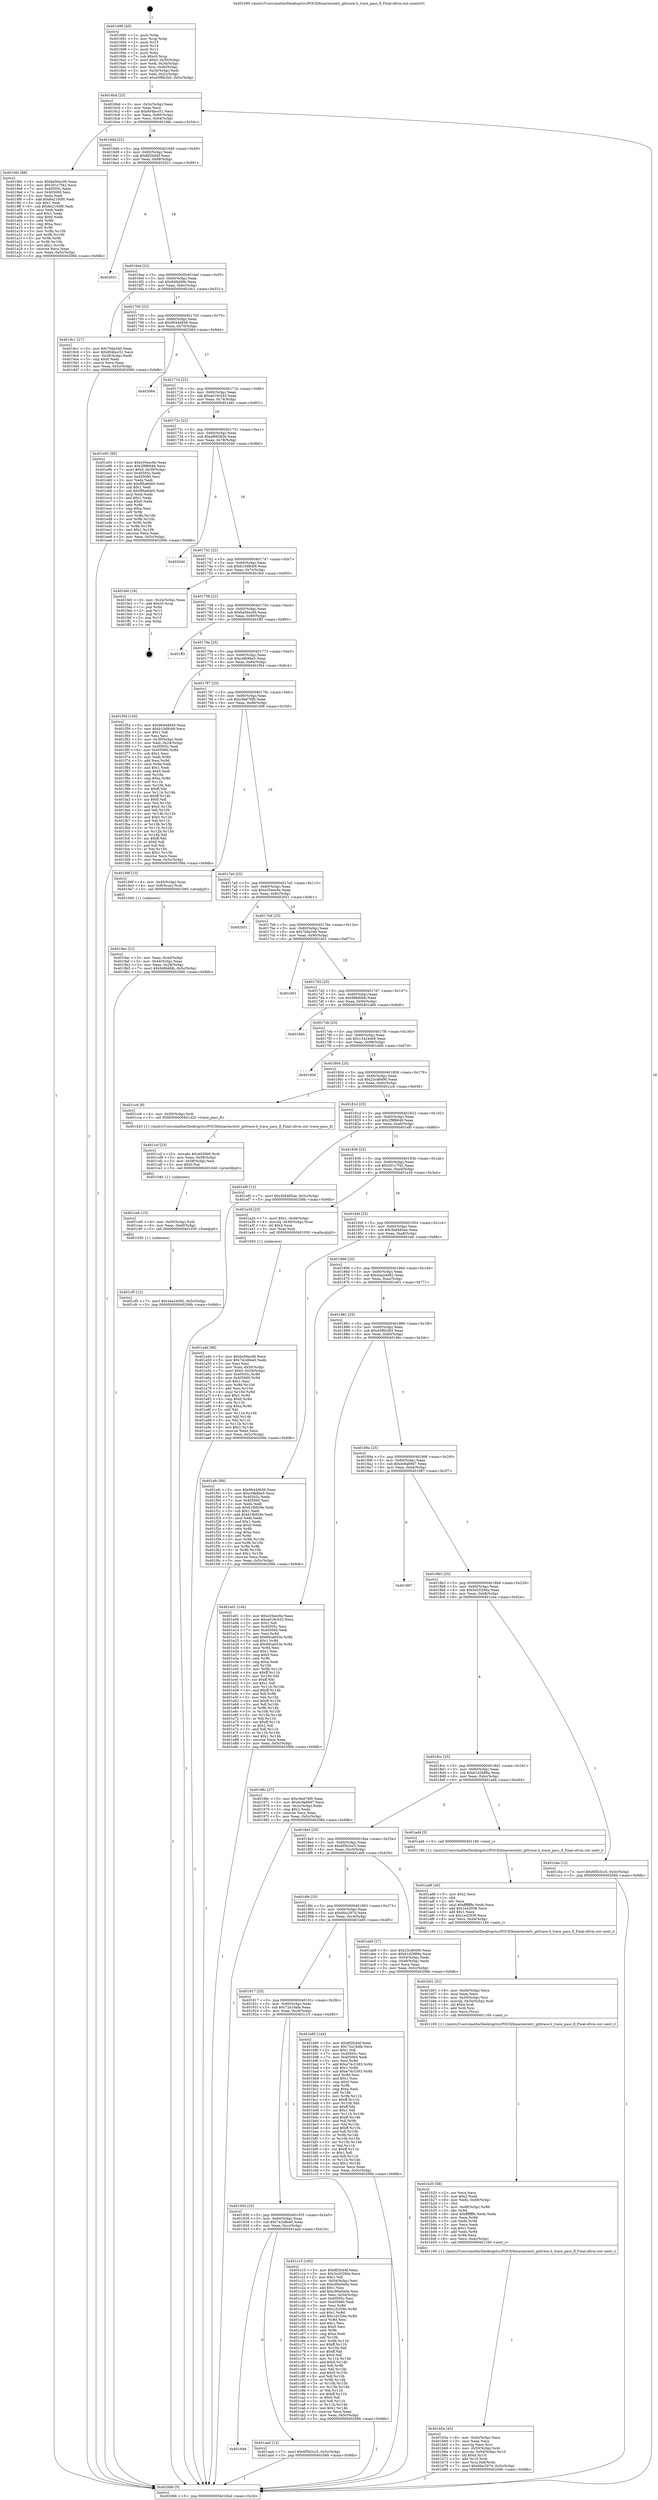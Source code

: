 digraph "0x401690" {
  label = "0x401690 (/mnt/c/Users/mathe/Desktop/tcc/POCII/binaries/extr_gittrace.h_trace_pass_fl_Final-ollvm.out::main(0))"
  labelloc = "t"
  node[shape=record]

  Entry [label="",width=0.3,height=0.3,shape=circle,fillcolor=black,style=filled]
  "0x4016bd" [label="{
     0x4016bd [23]\l
     | [instrs]\l
     &nbsp;&nbsp;0x4016bd \<+3\>: mov -0x5c(%rbp),%eax\l
     &nbsp;&nbsp;0x4016c0 \<+2\>: mov %eax,%ecx\l
     &nbsp;&nbsp;0x4016c2 \<+6\>: sub $0x804bcc51,%ecx\l
     &nbsp;&nbsp;0x4016c8 \<+3\>: mov %eax,-0x60(%rbp)\l
     &nbsp;&nbsp;0x4016cb \<+3\>: mov %ecx,-0x64(%rbp)\l
     &nbsp;&nbsp;0x4016ce \<+6\>: je 00000000004019dc \<main+0x34c\>\l
  }"]
  "0x4019dc" [label="{
     0x4019dc [88]\l
     | [instrs]\l
     &nbsp;&nbsp;0x4019dc \<+5\>: mov $0xba56ac06,%eax\l
     &nbsp;&nbsp;0x4019e1 \<+5\>: mov $0x301c7f42,%ecx\l
     &nbsp;&nbsp;0x4019e6 \<+7\>: mov 0x40505c,%edx\l
     &nbsp;&nbsp;0x4019ed \<+7\>: mov 0x405060,%esi\l
     &nbsp;&nbsp;0x4019f4 \<+2\>: mov %edx,%edi\l
     &nbsp;&nbsp;0x4019f6 \<+6\>: add $0x6e2160f0,%edi\l
     &nbsp;&nbsp;0x4019fc \<+3\>: sub $0x1,%edi\l
     &nbsp;&nbsp;0x4019ff \<+6\>: sub $0x6e2160f0,%edi\l
     &nbsp;&nbsp;0x401a05 \<+3\>: imul %edi,%edx\l
     &nbsp;&nbsp;0x401a08 \<+3\>: and $0x1,%edx\l
     &nbsp;&nbsp;0x401a0b \<+3\>: cmp $0x0,%edx\l
     &nbsp;&nbsp;0x401a0e \<+4\>: sete %r8b\l
     &nbsp;&nbsp;0x401a12 \<+3\>: cmp $0xa,%esi\l
     &nbsp;&nbsp;0x401a15 \<+4\>: setl %r9b\l
     &nbsp;&nbsp;0x401a19 \<+3\>: mov %r8b,%r10b\l
     &nbsp;&nbsp;0x401a1c \<+3\>: and %r9b,%r10b\l
     &nbsp;&nbsp;0x401a1f \<+3\>: xor %r9b,%r8b\l
     &nbsp;&nbsp;0x401a22 \<+3\>: or %r8b,%r10b\l
     &nbsp;&nbsp;0x401a25 \<+4\>: test $0x1,%r10b\l
     &nbsp;&nbsp;0x401a29 \<+3\>: cmovne %ecx,%eax\l
     &nbsp;&nbsp;0x401a2c \<+3\>: mov %eax,-0x5c(%rbp)\l
     &nbsp;&nbsp;0x401a2f \<+5\>: jmp 000000000040206b \<main+0x9db\>\l
  }"]
  "0x4016d4" [label="{
     0x4016d4 [22]\l
     | [instrs]\l
     &nbsp;&nbsp;0x4016d4 \<+5\>: jmp 00000000004016d9 \<main+0x49\>\l
     &nbsp;&nbsp;0x4016d9 \<+3\>: mov -0x60(%rbp),%eax\l
     &nbsp;&nbsp;0x4016dc \<+5\>: sub $0x8f2fcb4f,%eax\l
     &nbsp;&nbsp;0x4016e1 \<+3\>: mov %eax,-0x68(%rbp)\l
     &nbsp;&nbsp;0x4016e4 \<+6\>: je 0000000000402021 \<main+0x991\>\l
  }"]
  Exit [label="",width=0.3,height=0.3,shape=circle,fillcolor=black,style=filled,peripheries=2]
  "0x402021" [label="{
     0x402021\l
  }", style=dashed]
  "0x4016ea" [label="{
     0x4016ea [22]\l
     | [instrs]\l
     &nbsp;&nbsp;0x4016ea \<+5\>: jmp 00000000004016ef \<main+0x5f\>\l
     &nbsp;&nbsp;0x4016ef \<+3\>: mov -0x60(%rbp),%eax\l
     &nbsp;&nbsp;0x4016f2 \<+5\>: sub $0x94fd4fdb,%eax\l
     &nbsp;&nbsp;0x4016f7 \<+3\>: mov %eax,-0x6c(%rbp)\l
     &nbsp;&nbsp;0x4016fa \<+6\>: je 00000000004019c1 \<main+0x331\>\l
  }"]
  "0x401cf5" [label="{
     0x401cf5 [12]\l
     | [instrs]\l
     &nbsp;&nbsp;0x401cf5 \<+7\>: movl $0x44a24082,-0x5c(%rbp)\l
     &nbsp;&nbsp;0x401cfc \<+5\>: jmp 000000000040206b \<main+0x9db\>\l
  }"]
  "0x4019c1" [label="{
     0x4019c1 [27]\l
     | [instrs]\l
     &nbsp;&nbsp;0x4019c1 \<+5\>: mov $0x70da340,%eax\l
     &nbsp;&nbsp;0x4019c6 \<+5\>: mov $0x804bcc51,%ecx\l
     &nbsp;&nbsp;0x4019cb \<+3\>: mov -0x28(%rbp),%edx\l
     &nbsp;&nbsp;0x4019ce \<+3\>: cmp $0x0,%edx\l
     &nbsp;&nbsp;0x4019d1 \<+3\>: cmove %ecx,%eax\l
     &nbsp;&nbsp;0x4019d4 \<+3\>: mov %eax,-0x5c(%rbp)\l
     &nbsp;&nbsp;0x4019d7 \<+5\>: jmp 000000000040206b \<main+0x9db\>\l
  }"]
  "0x401700" [label="{
     0x401700 [22]\l
     | [instrs]\l
     &nbsp;&nbsp;0x401700 \<+5\>: jmp 0000000000401705 \<main+0x75\>\l
     &nbsp;&nbsp;0x401705 \<+3\>: mov -0x60(%rbp),%eax\l
     &nbsp;&nbsp;0x401708 \<+5\>: sub $0x9644d649,%eax\l
     &nbsp;&nbsp;0x40170d \<+3\>: mov %eax,-0x70(%rbp)\l
     &nbsp;&nbsp;0x401710 \<+6\>: je 0000000000402064 \<main+0x9d4\>\l
  }"]
  "0x401ce6" [label="{
     0x401ce6 [15]\l
     | [instrs]\l
     &nbsp;&nbsp;0x401ce6 \<+4\>: mov -0x50(%rbp),%rdi\l
     &nbsp;&nbsp;0x401cea \<+6\>: mov %eax,-0xe0(%rbp)\l
     &nbsp;&nbsp;0x401cf0 \<+5\>: call 0000000000401030 \<free@plt\>\l
     | [calls]\l
     &nbsp;&nbsp;0x401030 \{1\} (unknown)\l
  }"]
  "0x402064" [label="{
     0x402064\l
  }", style=dashed]
  "0x401716" [label="{
     0x401716 [22]\l
     | [instrs]\l
     &nbsp;&nbsp;0x401716 \<+5\>: jmp 000000000040171b \<main+0x8b\>\l
     &nbsp;&nbsp;0x40171b \<+3\>: mov -0x60(%rbp),%eax\l
     &nbsp;&nbsp;0x40171e \<+5\>: sub $0xa019c5d3,%eax\l
     &nbsp;&nbsp;0x401723 \<+3\>: mov %eax,-0x74(%rbp)\l
     &nbsp;&nbsp;0x401726 \<+6\>: je 0000000000401e91 \<main+0x801\>\l
  }"]
  "0x401ccf" [label="{
     0x401ccf [23]\l
     | [instrs]\l
     &nbsp;&nbsp;0x401ccf \<+10\>: movabs $0x4030b6,%rdi\l
     &nbsp;&nbsp;0x401cd9 \<+3\>: mov %eax,-0x58(%rbp)\l
     &nbsp;&nbsp;0x401cdc \<+3\>: mov -0x58(%rbp),%esi\l
     &nbsp;&nbsp;0x401cdf \<+2\>: mov $0x0,%al\l
     &nbsp;&nbsp;0x401ce1 \<+5\>: call 0000000000401040 \<printf@plt\>\l
     | [calls]\l
     &nbsp;&nbsp;0x401040 \{1\} (unknown)\l
  }"]
  "0x401e91" [label="{
     0x401e91 [95]\l
     | [instrs]\l
     &nbsp;&nbsp;0x401e91 \<+5\>: mov $0xe35eec6e,%eax\l
     &nbsp;&nbsp;0x401e96 \<+5\>: mov $0x2f9f6649,%ecx\l
     &nbsp;&nbsp;0x401e9b \<+7\>: movl $0x0,-0x30(%rbp)\l
     &nbsp;&nbsp;0x401ea2 \<+7\>: mov 0x40505c,%edx\l
     &nbsp;&nbsp;0x401ea9 \<+7\>: mov 0x405060,%esi\l
     &nbsp;&nbsp;0x401eb0 \<+2\>: mov %edx,%edi\l
     &nbsp;&nbsp;0x401eb2 \<+6\>: add $0xf9ba6de5,%edi\l
     &nbsp;&nbsp;0x401eb8 \<+3\>: sub $0x1,%edi\l
     &nbsp;&nbsp;0x401ebb \<+6\>: sub $0xf9ba6de5,%edi\l
     &nbsp;&nbsp;0x401ec1 \<+3\>: imul %edi,%edx\l
     &nbsp;&nbsp;0x401ec4 \<+3\>: and $0x1,%edx\l
     &nbsp;&nbsp;0x401ec7 \<+3\>: cmp $0x0,%edx\l
     &nbsp;&nbsp;0x401eca \<+4\>: sete %r8b\l
     &nbsp;&nbsp;0x401ece \<+3\>: cmp $0xa,%esi\l
     &nbsp;&nbsp;0x401ed1 \<+4\>: setl %r9b\l
     &nbsp;&nbsp;0x401ed5 \<+3\>: mov %r8b,%r10b\l
     &nbsp;&nbsp;0x401ed8 \<+3\>: and %r9b,%r10b\l
     &nbsp;&nbsp;0x401edb \<+3\>: xor %r9b,%r8b\l
     &nbsp;&nbsp;0x401ede \<+3\>: or %r8b,%r10b\l
     &nbsp;&nbsp;0x401ee1 \<+4\>: test $0x1,%r10b\l
     &nbsp;&nbsp;0x401ee5 \<+3\>: cmovne %ecx,%eax\l
     &nbsp;&nbsp;0x401ee8 \<+3\>: mov %eax,-0x5c(%rbp)\l
     &nbsp;&nbsp;0x401eeb \<+5\>: jmp 000000000040206b \<main+0x9db\>\l
  }"]
  "0x40172c" [label="{
     0x40172c [22]\l
     | [instrs]\l
     &nbsp;&nbsp;0x40172c \<+5\>: jmp 0000000000401731 \<main+0xa1\>\l
     &nbsp;&nbsp;0x401731 \<+3\>: mov -0x60(%rbp),%eax\l
     &nbsp;&nbsp;0x401734 \<+5\>: sub $0xaf66582b,%eax\l
     &nbsp;&nbsp;0x401739 \<+3\>: mov %eax,-0x78(%rbp)\l
     &nbsp;&nbsp;0x40173c \<+6\>: je 0000000000402040 \<main+0x9b0\>\l
  }"]
  "0x401b5a" [label="{
     0x401b5a [43]\l
     | [instrs]\l
     &nbsp;&nbsp;0x401b5a \<+6\>: mov -0xdc(%rbp),%ecx\l
     &nbsp;&nbsp;0x401b60 \<+3\>: imul %eax,%ecx\l
     &nbsp;&nbsp;0x401b63 \<+3\>: movslq %ecx,%rsi\l
     &nbsp;&nbsp;0x401b66 \<+4\>: mov -0x50(%rbp),%rdi\l
     &nbsp;&nbsp;0x401b6a \<+4\>: movslq -0x54(%rbp),%r10\l
     &nbsp;&nbsp;0x401b6e \<+4\>: shl $0x4,%r10\l
     &nbsp;&nbsp;0x401b72 \<+3\>: add %r10,%rdi\l
     &nbsp;&nbsp;0x401b75 \<+4\>: mov %rsi,0x8(%rdi)\l
     &nbsp;&nbsp;0x401b79 \<+7\>: movl $0x6fac297d,-0x5c(%rbp)\l
     &nbsp;&nbsp;0x401b80 \<+5\>: jmp 000000000040206b \<main+0x9db\>\l
  }"]
  "0x402040" [label="{
     0x402040\l
  }", style=dashed]
  "0x401742" [label="{
     0x401742 [22]\l
     | [instrs]\l
     &nbsp;&nbsp;0x401742 \<+5\>: jmp 0000000000401747 \<main+0xb7\>\l
     &nbsp;&nbsp;0x401747 \<+3\>: mov -0x60(%rbp),%eax\l
     &nbsp;&nbsp;0x40174a \<+5\>: sub $0xb10d8cb9,%eax\l
     &nbsp;&nbsp;0x40174f \<+3\>: mov %eax,-0x7c(%rbp)\l
     &nbsp;&nbsp;0x401752 \<+6\>: je 0000000000401fe0 \<main+0x950\>\l
  }"]
  "0x401b20" [label="{
     0x401b20 [58]\l
     | [instrs]\l
     &nbsp;&nbsp;0x401b20 \<+2\>: xor %ecx,%ecx\l
     &nbsp;&nbsp;0x401b22 \<+5\>: mov $0x2,%edx\l
     &nbsp;&nbsp;0x401b27 \<+6\>: mov %edx,-0xd8(%rbp)\l
     &nbsp;&nbsp;0x401b2d \<+1\>: cltd\l
     &nbsp;&nbsp;0x401b2e \<+7\>: mov -0xd8(%rbp),%r8d\l
     &nbsp;&nbsp;0x401b35 \<+3\>: idiv %r8d\l
     &nbsp;&nbsp;0x401b38 \<+6\>: imul $0xfffffffe,%edx,%edx\l
     &nbsp;&nbsp;0x401b3e \<+3\>: mov %ecx,%r9d\l
     &nbsp;&nbsp;0x401b41 \<+3\>: sub %edx,%r9d\l
     &nbsp;&nbsp;0x401b44 \<+2\>: mov %ecx,%edx\l
     &nbsp;&nbsp;0x401b46 \<+3\>: sub $0x1,%edx\l
     &nbsp;&nbsp;0x401b49 \<+3\>: add %edx,%r9d\l
     &nbsp;&nbsp;0x401b4c \<+3\>: sub %r9d,%ecx\l
     &nbsp;&nbsp;0x401b4f \<+6\>: mov %ecx,-0xdc(%rbp)\l
     &nbsp;&nbsp;0x401b55 \<+5\>: call 0000000000401160 \<next_i\>\l
     | [calls]\l
     &nbsp;&nbsp;0x401160 \{1\} (/mnt/c/Users/mathe/Desktop/tcc/POCII/binaries/extr_gittrace.h_trace_pass_fl_Final-ollvm.out::next_i)\l
  }"]
  "0x401fe0" [label="{
     0x401fe0 [19]\l
     | [instrs]\l
     &nbsp;&nbsp;0x401fe0 \<+3\>: mov -0x24(%rbp),%eax\l
     &nbsp;&nbsp;0x401fe3 \<+7\>: add $0xc0,%rsp\l
     &nbsp;&nbsp;0x401fea \<+1\>: pop %rbx\l
     &nbsp;&nbsp;0x401feb \<+2\>: pop %r12\l
     &nbsp;&nbsp;0x401fed \<+2\>: pop %r14\l
     &nbsp;&nbsp;0x401fef \<+2\>: pop %r15\l
     &nbsp;&nbsp;0x401ff1 \<+1\>: pop %rbp\l
     &nbsp;&nbsp;0x401ff2 \<+1\>: ret\l
  }"]
  "0x401758" [label="{
     0x401758 [22]\l
     | [instrs]\l
     &nbsp;&nbsp;0x401758 \<+5\>: jmp 000000000040175d \<main+0xcd\>\l
     &nbsp;&nbsp;0x40175d \<+3\>: mov -0x60(%rbp),%eax\l
     &nbsp;&nbsp;0x401760 \<+5\>: sub $0xba56ac06,%eax\l
     &nbsp;&nbsp;0x401765 \<+3\>: mov %eax,-0x80(%rbp)\l
     &nbsp;&nbsp;0x401768 \<+6\>: je 0000000000401ff3 \<main+0x963\>\l
  }"]
  "0x401b01" [label="{
     0x401b01 [31]\l
     | [instrs]\l
     &nbsp;&nbsp;0x401b01 \<+6\>: mov -0xd4(%rbp),%ecx\l
     &nbsp;&nbsp;0x401b07 \<+3\>: imul %eax,%ecx\l
     &nbsp;&nbsp;0x401b0a \<+4\>: mov -0x50(%rbp),%rsi\l
     &nbsp;&nbsp;0x401b0e \<+4\>: movslq -0x54(%rbp),%rdi\l
     &nbsp;&nbsp;0x401b12 \<+4\>: shl $0x4,%rdi\l
     &nbsp;&nbsp;0x401b16 \<+3\>: add %rdi,%rsi\l
     &nbsp;&nbsp;0x401b19 \<+2\>: mov %ecx,(%rsi)\l
     &nbsp;&nbsp;0x401b1b \<+5\>: call 0000000000401160 \<next_i\>\l
     | [calls]\l
     &nbsp;&nbsp;0x401160 \{1\} (/mnt/c/Users/mathe/Desktop/tcc/POCII/binaries/extr_gittrace.h_trace_pass_fl_Final-ollvm.out::next_i)\l
  }"]
  "0x401ff3" [label="{
     0x401ff3\l
  }", style=dashed]
  "0x40176e" [label="{
     0x40176e [25]\l
     | [instrs]\l
     &nbsp;&nbsp;0x40176e \<+5\>: jmp 0000000000401773 \<main+0xe3\>\l
     &nbsp;&nbsp;0x401773 \<+3\>: mov -0x60(%rbp),%eax\l
     &nbsp;&nbsp;0x401776 \<+5\>: sub $0xc0fe9be5,%eax\l
     &nbsp;&nbsp;0x40177b \<+6\>: mov %eax,-0x84(%rbp)\l
     &nbsp;&nbsp;0x401781 \<+6\>: je 0000000000401f54 \<main+0x8c4\>\l
  }"]
  "0x401ad9" [label="{
     0x401ad9 [40]\l
     | [instrs]\l
     &nbsp;&nbsp;0x401ad9 \<+5\>: mov $0x2,%ecx\l
     &nbsp;&nbsp;0x401ade \<+1\>: cltd\l
     &nbsp;&nbsp;0x401adf \<+2\>: idiv %ecx\l
     &nbsp;&nbsp;0x401ae1 \<+6\>: imul $0xfffffffe,%edx,%ecx\l
     &nbsp;&nbsp;0x401ae7 \<+6\>: add $0x1e42936,%ecx\l
     &nbsp;&nbsp;0x401aed \<+3\>: add $0x1,%ecx\l
     &nbsp;&nbsp;0x401af0 \<+6\>: sub $0x1e42936,%ecx\l
     &nbsp;&nbsp;0x401af6 \<+6\>: mov %ecx,-0xd4(%rbp)\l
     &nbsp;&nbsp;0x401afc \<+5\>: call 0000000000401160 \<next_i\>\l
     | [calls]\l
     &nbsp;&nbsp;0x401160 \{1\} (/mnt/c/Users/mathe/Desktop/tcc/POCII/binaries/extr_gittrace.h_trace_pass_fl_Final-ollvm.out::next_i)\l
  }"]
  "0x401f54" [label="{
     0x401f54 [140]\l
     | [instrs]\l
     &nbsp;&nbsp;0x401f54 \<+5\>: mov $0x9644d649,%eax\l
     &nbsp;&nbsp;0x401f59 \<+5\>: mov $0xb10d8cb9,%ecx\l
     &nbsp;&nbsp;0x401f5e \<+2\>: mov $0x1,%dl\l
     &nbsp;&nbsp;0x401f60 \<+2\>: xor %esi,%esi\l
     &nbsp;&nbsp;0x401f62 \<+3\>: mov -0x30(%rbp),%edi\l
     &nbsp;&nbsp;0x401f65 \<+3\>: mov %edi,-0x24(%rbp)\l
     &nbsp;&nbsp;0x401f68 \<+7\>: mov 0x40505c,%edi\l
     &nbsp;&nbsp;0x401f6f \<+8\>: mov 0x405060,%r8d\l
     &nbsp;&nbsp;0x401f77 \<+3\>: sub $0x1,%esi\l
     &nbsp;&nbsp;0x401f7a \<+3\>: mov %edi,%r9d\l
     &nbsp;&nbsp;0x401f7d \<+3\>: add %esi,%r9d\l
     &nbsp;&nbsp;0x401f80 \<+4\>: imul %r9d,%edi\l
     &nbsp;&nbsp;0x401f84 \<+3\>: and $0x1,%edi\l
     &nbsp;&nbsp;0x401f87 \<+3\>: cmp $0x0,%edi\l
     &nbsp;&nbsp;0x401f8a \<+4\>: sete %r10b\l
     &nbsp;&nbsp;0x401f8e \<+4\>: cmp $0xa,%r8d\l
     &nbsp;&nbsp;0x401f92 \<+4\>: setl %r11b\l
     &nbsp;&nbsp;0x401f96 \<+3\>: mov %r10b,%bl\l
     &nbsp;&nbsp;0x401f99 \<+3\>: xor $0xff,%bl\l
     &nbsp;&nbsp;0x401f9c \<+3\>: mov %r11b,%r14b\l
     &nbsp;&nbsp;0x401f9f \<+4\>: xor $0xff,%r14b\l
     &nbsp;&nbsp;0x401fa3 \<+3\>: xor $0x0,%dl\l
     &nbsp;&nbsp;0x401fa6 \<+3\>: mov %bl,%r15b\l
     &nbsp;&nbsp;0x401fa9 \<+4\>: and $0x0,%r15b\l
     &nbsp;&nbsp;0x401fad \<+3\>: and %dl,%r10b\l
     &nbsp;&nbsp;0x401fb0 \<+3\>: mov %r14b,%r12b\l
     &nbsp;&nbsp;0x401fb3 \<+4\>: and $0x0,%r12b\l
     &nbsp;&nbsp;0x401fb7 \<+3\>: and %dl,%r11b\l
     &nbsp;&nbsp;0x401fba \<+3\>: or %r10b,%r15b\l
     &nbsp;&nbsp;0x401fbd \<+3\>: or %r11b,%r12b\l
     &nbsp;&nbsp;0x401fc0 \<+3\>: xor %r12b,%r15b\l
     &nbsp;&nbsp;0x401fc3 \<+3\>: or %r14b,%bl\l
     &nbsp;&nbsp;0x401fc6 \<+3\>: xor $0xff,%bl\l
     &nbsp;&nbsp;0x401fc9 \<+3\>: or $0x0,%dl\l
     &nbsp;&nbsp;0x401fcc \<+2\>: and %dl,%bl\l
     &nbsp;&nbsp;0x401fce \<+3\>: or %bl,%r15b\l
     &nbsp;&nbsp;0x401fd1 \<+4\>: test $0x1,%r15b\l
     &nbsp;&nbsp;0x401fd5 \<+3\>: cmovne %ecx,%eax\l
     &nbsp;&nbsp;0x401fd8 \<+3\>: mov %eax,-0x5c(%rbp)\l
     &nbsp;&nbsp;0x401fdb \<+5\>: jmp 000000000040206b \<main+0x9db\>\l
  }"]
  "0x401787" [label="{
     0x401787 [25]\l
     | [instrs]\l
     &nbsp;&nbsp;0x401787 \<+5\>: jmp 000000000040178c \<main+0xfc\>\l
     &nbsp;&nbsp;0x40178c \<+3\>: mov -0x60(%rbp),%eax\l
     &nbsp;&nbsp;0x40178f \<+5\>: sub $0xc9a676f0,%eax\l
     &nbsp;&nbsp;0x401794 \<+6\>: mov %eax,-0x88(%rbp)\l
     &nbsp;&nbsp;0x40179a \<+6\>: je 000000000040199f \<main+0x30f\>\l
  }"]
  "0x401949" [label="{
     0x401949\l
  }", style=dashed]
  "0x40199f" [label="{
     0x40199f [13]\l
     | [instrs]\l
     &nbsp;&nbsp;0x40199f \<+4\>: mov -0x40(%rbp),%rax\l
     &nbsp;&nbsp;0x4019a3 \<+4\>: mov 0x8(%rax),%rdi\l
     &nbsp;&nbsp;0x4019a7 \<+5\>: call 0000000000401060 \<atoi@plt\>\l
     | [calls]\l
     &nbsp;&nbsp;0x401060 \{1\} (unknown)\l
  }"]
  "0x4017a0" [label="{
     0x4017a0 [25]\l
     | [instrs]\l
     &nbsp;&nbsp;0x4017a0 \<+5\>: jmp 00000000004017a5 \<main+0x115\>\l
     &nbsp;&nbsp;0x4017a5 \<+3\>: mov -0x60(%rbp),%eax\l
     &nbsp;&nbsp;0x4017a8 \<+5\>: sub $0xe35eec6e,%eax\l
     &nbsp;&nbsp;0x4017ad \<+6\>: mov %eax,-0x8c(%rbp)\l
     &nbsp;&nbsp;0x4017b3 \<+6\>: je 0000000000402051 \<main+0x9c1\>\l
  }"]
  "0x401aad" [label="{
     0x401aad [12]\l
     | [instrs]\l
     &nbsp;&nbsp;0x401aad \<+7\>: movl $0x6f5b3cc5,-0x5c(%rbp)\l
     &nbsp;&nbsp;0x401ab4 \<+5\>: jmp 000000000040206b \<main+0x9db\>\l
  }"]
  "0x402051" [label="{
     0x402051\l
  }", style=dashed]
  "0x4017b9" [label="{
     0x4017b9 [25]\l
     | [instrs]\l
     &nbsp;&nbsp;0x4017b9 \<+5\>: jmp 00000000004017be \<main+0x12e\>\l
     &nbsp;&nbsp;0x4017be \<+3\>: mov -0x60(%rbp),%eax\l
     &nbsp;&nbsp;0x4017c1 \<+5\>: sub $0x70da340,%eax\l
     &nbsp;&nbsp;0x4017c6 \<+6\>: mov %eax,-0x90(%rbp)\l
     &nbsp;&nbsp;0x4017cc \<+6\>: je 0000000000401d01 \<main+0x671\>\l
  }"]
  "0x401930" [label="{
     0x401930 [25]\l
     | [instrs]\l
     &nbsp;&nbsp;0x401930 \<+5\>: jmp 0000000000401935 \<main+0x2a5\>\l
     &nbsp;&nbsp;0x401935 \<+3\>: mov -0x60(%rbp),%eax\l
     &nbsp;&nbsp;0x401938 \<+5\>: sub $0x742d8ee0,%eax\l
     &nbsp;&nbsp;0x40193d \<+6\>: mov %eax,-0xcc(%rbp)\l
     &nbsp;&nbsp;0x401943 \<+6\>: je 0000000000401aad \<main+0x41d\>\l
  }"]
  "0x401d01" [label="{
     0x401d01\l
  }", style=dashed]
  "0x4017d2" [label="{
     0x4017d2 [25]\l
     | [instrs]\l
     &nbsp;&nbsp;0x4017d2 \<+5\>: jmp 00000000004017d7 \<main+0x147\>\l
     &nbsp;&nbsp;0x4017d7 \<+3\>: mov -0x60(%rbp),%eax\l
     &nbsp;&nbsp;0x4017da \<+5\>: sub $0x888d0bb,%eax\l
     &nbsp;&nbsp;0x4017df \<+6\>: mov %eax,-0x94(%rbp)\l
     &nbsp;&nbsp;0x4017e5 \<+6\>: je 0000000000401d60 \<main+0x6d0\>\l
  }"]
  "0x401c15" [label="{
     0x401c15 [165]\l
     | [instrs]\l
     &nbsp;&nbsp;0x401c15 \<+5\>: mov $0x8f2fcb4f,%eax\l
     &nbsp;&nbsp;0x401c1a \<+5\>: mov $0x5e2029da,%ecx\l
     &nbsp;&nbsp;0x401c1f \<+2\>: mov $0x1,%dl\l
     &nbsp;&nbsp;0x401c21 \<+3\>: mov -0x54(%rbp),%esi\l
     &nbsp;&nbsp;0x401c24 \<+6\>: sub $0xc90a0a0a,%esi\l
     &nbsp;&nbsp;0x401c2a \<+3\>: add $0x1,%esi\l
     &nbsp;&nbsp;0x401c2d \<+6\>: add $0xc90a0a0a,%esi\l
     &nbsp;&nbsp;0x401c33 \<+3\>: mov %esi,-0x54(%rbp)\l
     &nbsp;&nbsp;0x401c36 \<+7\>: mov 0x40505c,%esi\l
     &nbsp;&nbsp;0x401c3d \<+7\>: mov 0x405060,%edi\l
     &nbsp;&nbsp;0x401c44 \<+3\>: mov %esi,%r8d\l
     &nbsp;&nbsp;0x401c47 \<+7\>: sub $0x1d1f26e,%r8d\l
     &nbsp;&nbsp;0x401c4e \<+4\>: sub $0x1,%r8d\l
     &nbsp;&nbsp;0x401c52 \<+7\>: add $0x1d1f26e,%r8d\l
     &nbsp;&nbsp;0x401c59 \<+4\>: imul %r8d,%esi\l
     &nbsp;&nbsp;0x401c5d \<+3\>: and $0x1,%esi\l
     &nbsp;&nbsp;0x401c60 \<+3\>: cmp $0x0,%esi\l
     &nbsp;&nbsp;0x401c63 \<+4\>: sete %r9b\l
     &nbsp;&nbsp;0x401c67 \<+3\>: cmp $0xa,%edi\l
     &nbsp;&nbsp;0x401c6a \<+4\>: setl %r10b\l
     &nbsp;&nbsp;0x401c6e \<+3\>: mov %r9b,%r11b\l
     &nbsp;&nbsp;0x401c71 \<+4\>: xor $0xff,%r11b\l
     &nbsp;&nbsp;0x401c75 \<+3\>: mov %r10b,%bl\l
     &nbsp;&nbsp;0x401c78 \<+3\>: xor $0xff,%bl\l
     &nbsp;&nbsp;0x401c7b \<+3\>: xor $0x0,%dl\l
     &nbsp;&nbsp;0x401c7e \<+3\>: mov %r11b,%r14b\l
     &nbsp;&nbsp;0x401c81 \<+4\>: and $0x0,%r14b\l
     &nbsp;&nbsp;0x401c85 \<+3\>: and %dl,%r9b\l
     &nbsp;&nbsp;0x401c88 \<+3\>: mov %bl,%r15b\l
     &nbsp;&nbsp;0x401c8b \<+4\>: and $0x0,%r15b\l
     &nbsp;&nbsp;0x401c8f \<+3\>: and %dl,%r10b\l
     &nbsp;&nbsp;0x401c92 \<+3\>: or %r9b,%r14b\l
     &nbsp;&nbsp;0x401c95 \<+3\>: or %r10b,%r15b\l
     &nbsp;&nbsp;0x401c98 \<+3\>: xor %r15b,%r14b\l
     &nbsp;&nbsp;0x401c9b \<+3\>: or %bl,%r11b\l
     &nbsp;&nbsp;0x401c9e \<+4\>: xor $0xff,%r11b\l
     &nbsp;&nbsp;0x401ca2 \<+3\>: or $0x0,%dl\l
     &nbsp;&nbsp;0x401ca5 \<+3\>: and %dl,%r11b\l
     &nbsp;&nbsp;0x401ca8 \<+3\>: or %r11b,%r14b\l
     &nbsp;&nbsp;0x401cab \<+4\>: test $0x1,%r14b\l
     &nbsp;&nbsp;0x401caf \<+3\>: cmovne %ecx,%eax\l
     &nbsp;&nbsp;0x401cb2 \<+3\>: mov %eax,-0x5c(%rbp)\l
     &nbsp;&nbsp;0x401cb5 \<+5\>: jmp 000000000040206b \<main+0x9db\>\l
  }"]
  "0x401d60" [label="{
     0x401d60\l
  }", style=dashed]
  "0x4017eb" [label="{
     0x4017eb [25]\l
     | [instrs]\l
     &nbsp;&nbsp;0x4017eb \<+5\>: jmp 00000000004017f0 \<main+0x160\>\l
     &nbsp;&nbsp;0x4017f0 \<+3\>: mov -0x60(%rbp),%eax\l
     &nbsp;&nbsp;0x4017f3 \<+5\>: sub $0x13424e69,%eax\l
     &nbsp;&nbsp;0x4017f8 \<+6\>: mov %eax,-0x98(%rbp)\l
     &nbsp;&nbsp;0x4017fe \<+6\>: je 0000000000401d0d \<main+0x67d\>\l
  }"]
  "0x401917" [label="{
     0x401917 [25]\l
     | [instrs]\l
     &nbsp;&nbsp;0x401917 \<+5\>: jmp 000000000040191c \<main+0x28c\>\l
     &nbsp;&nbsp;0x40191c \<+3\>: mov -0x60(%rbp),%eax\l
     &nbsp;&nbsp;0x40191f \<+5\>: sub $0x72a18afa,%eax\l
     &nbsp;&nbsp;0x401924 \<+6\>: mov %eax,-0xc8(%rbp)\l
     &nbsp;&nbsp;0x40192a \<+6\>: je 0000000000401c15 \<main+0x585\>\l
  }"]
  "0x401d0d" [label="{
     0x401d0d\l
  }", style=dashed]
  "0x401804" [label="{
     0x401804 [25]\l
     | [instrs]\l
     &nbsp;&nbsp;0x401804 \<+5\>: jmp 0000000000401809 \<main+0x179\>\l
     &nbsp;&nbsp;0x401809 \<+3\>: mov -0x60(%rbp),%eax\l
     &nbsp;&nbsp;0x40180c \<+5\>: sub $0x23cd6490,%eax\l
     &nbsp;&nbsp;0x401811 \<+6\>: mov %eax,-0x9c(%rbp)\l
     &nbsp;&nbsp;0x401817 \<+6\>: je 0000000000401cc6 \<main+0x636\>\l
  }"]
  "0x401b85" [label="{
     0x401b85 [144]\l
     | [instrs]\l
     &nbsp;&nbsp;0x401b85 \<+5\>: mov $0x8f2fcb4f,%eax\l
     &nbsp;&nbsp;0x401b8a \<+5\>: mov $0x72a18afa,%ecx\l
     &nbsp;&nbsp;0x401b8f \<+2\>: mov $0x1,%dl\l
     &nbsp;&nbsp;0x401b91 \<+7\>: mov 0x40505c,%esi\l
     &nbsp;&nbsp;0x401b98 \<+7\>: mov 0x405060,%edi\l
     &nbsp;&nbsp;0x401b9f \<+3\>: mov %esi,%r8d\l
     &nbsp;&nbsp;0x401ba2 \<+7\>: add $0xe74c5383,%r8d\l
     &nbsp;&nbsp;0x401ba9 \<+4\>: sub $0x1,%r8d\l
     &nbsp;&nbsp;0x401bad \<+7\>: sub $0xe74c5383,%r8d\l
     &nbsp;&nbsp;0x401bb4 \<+4\>: imul %r8d,%esi\l
     &nbsp;&nbsp;0x401bb8 \<+3\>: and $0x1,%esi\l
     &nbsp;&nbsp;0x401bbb \<+3\>: cmp $0x0,%esi\l
     &nbsp;&nbsp;0x401bbe \<+4\>: sete %r9b\l
     &nbsp;&nbsp;0x401bc2 \<+3\>: cmp $0xa,%edi\l
     &nbsp;&nbsp;0x401bc5 \<+4\>: setl %r10b\l
     &nbsp;&nbsp;0x401bc9 \<+3\>: mov %r9b,%r11b\l
     &nbsp;&nbsp;0x401bcc \<+4\>: xor $0xff,%r11b\l
     &nbsp;&nbsp;0x401bd0 \<+3\>: mov %r10b,%bl\l
     &nbsp;&nbsp;0x401bd3 \<+3\>: xor $0xff,%bl\l
     &nbsp;&nbsp;0x401bd6 \<+3\>: xor $0x1,%dl\l
     &nbsp;&nbsp;0x401bd9 \<+3\>: mov %r11b,%r14b\l
     &nbsp;&nbsp;0x401bdc \<+4\>: and $0xff,%r14b\l
     &nbsp;&nbsp;0x401be0 \<+3\>: and %dl,%r9b\l
     &nbsp;&nbsp;0x401be3 \<+3\>: mov %bl,%r15b\l
     &nbsp;&nbsp;0x401be6 \<+4\>: and $0xff,%r15b\l
     &nbsp;&nbsp;0x401bea \<+3\>: and %dl,%r10b\l
     &nbsp;&nbsp;0x401bed \<+3\>: or %r9b,%r14b\l
     &nbsp;&nbsp;0x401bf0 \<+3\>: or %r10b,%r15b\l
     &nbsp;&nbsp;0x401bf3 \<+3\>: xor %r15b,%r14b\l
     &nbsp;&nbsp;0x401bf6 \<+3\>: or %bl,%r11b\l
     &nbsp;&nbsp;0x401bf9 \<+4\>: xor $0xff,%r11b\l
     &nbsp;&nbsp;0x401bfd \<+3\>: or $0x1,%dl\l
     &nbsp;&nbsp;0x401c00 \<+3\>: and %dl,%r11b\l
     &nbsp;&nbsp;0x401c03 \<+3\>: or %r11b,%r14b\l
     &nbsp;&nbsp;0x401c06 \<+4\>: test $0x1,%r14b\l
     &nbsp;&nbsp;0x401c0a \<+3\>: cmovne %ecx,%eax\l
     &nbsp;&nbsp;0x401c0d \<+3\>: mov %eax,-0x5c(%rbp)\l
     &nbsp;&nbsp;0x401c10 \<+5\>: jmp 000000000040206b \<main+0x9db\>\l
  }"]
  "0x401cc6" [label="{
     0x401cc6 [9]\l
     | [instrs]\l
     &nbsp;&nbsp;0x401cc6 \<+4\>: mov -0x50(%rbp),%rdi\l
     &nbsp;&nbsp;0x401cca \<+5\>: call 0000000000401420 \<trace_pass_fl\>\l
     | [calls]\l
     &nbsp;&nbsp;0x401420 \{1\} (/mnt/c/Users/mathe/Desktop/tcc/POCII/binaries/extr_gittrace.h_trace_pass_fl_Final-ollvm.out::trace_pass_fl)\l
  }"]
  "0x40181d" [label="{
     0x40181d [25]\l
     | [instrs]\l
     &nbsp;&nbsp;0x40181d \<+5\>: jmp 0000000000401822 \<main+0x192\>\l
     &nbsp;&nbsp;0x401822 \<+3\>: mov -0x60(%rbp),%eax\l
     &nbsp;&nbsp;0x401825 \<+5\>: sub $0x2f9f6649,%eax\l
     &nbsp;&nbsp;0x40182a \<+6\>: mov %eax,-0xa0(%rbp)\l
     &nbsp;&nbsp;0x401830 \<+6\>: je 0000000000401ef0 \<main+0x860\>\l
  }"]
  "0x4018fe" [label="{
     0x4018fe [25]\l
     | [instrs]\l
     &nbsp;&nbsp;0x4018fe \<+5\>: jmp 0000000000401903 \<main+0x273\>\l
     &nbsp;&nbsp;0x401903 \<+3\>: mov -0x60(%rbp),%eax\l
     &nbsp;&nbsp;0x401906 \<+5\>: sub $0x6fac297d,%eax\l
     &nbsp;&nbsp;0x40190b \<+6\>: mov %eax,-0xc4(%rbp)\l
     &nbsp;&nbsp;0x401911 \<+6\>: je 0000000000401b85 \<main+0x4f5\>\l
  }"]
  "0x401ef0" [label="{
     0x401ef0 [12]\l
     | [instrs]\l
     &nbsp;&nbsp;0x401ef0 \<+7\>: movl $0x3b8485ae,-0x5c(%rbp)\l
     &nbsp;&nbsp;0x401ef7 \<+5\>: jmp 000000000040206b \<main+0x9db\>\l
  }"]
  "0x401836" [label="{
     0x401836 [25]\l
     | [instrs]\l
     &nbsp;&nbsp;0x401836 \<+5\>: jmp 000000000040183b \<main+0x1ab\>\l
     &nbsp;&nbsp;0x40183b \<+3\>: mov -0x60(%rbp),%eax\l
     &nbsp;&nbsp;0x40183e \<+5\>: sub $0x301c7f42,%eax\l
     &nbsp;&nbsp;0x401843 \<+6\>: mov %eax,-0xa4(%rbp)\l
     &nbsp;&nbsp;0x401849 \<+6\>: je 0000000000401a34 \<main+0x3a4\>\l
  }"]
  "0x401ab9" [label="{
     0x401ab9 [27]\l
     | [instrs]\l
     &nbsp;&nbsp;0x401ab9 \<+5\>: mov $0x23cd6490,%eax\l
     &nbsp;&nbsp;0x401abe \<+5\>: mov $0x61d2689a,%ecx\l
     &nbsp;&nbsp;0x401ac3 \<+3\>: mov -0x54(%rbp),%edx\l
     &nbsp;&nbsp;0x401ac6 \<+3\>: cmp -0x48(%rbp),%edx\l
     &nbsp;&nbsp;0x401ac9 \<+3\>: cmovl %ecx,%eax\l
     &nbsp;&nbsp;0x401acc \<+3\>: mov %eax,-0x5c(%rbp)\l
     &nbsp;&nbsp;0x401acf \<+5\>: jmp 000000000040206b \<main+0x9db\>\l
  }"]
  "0x401a34" [label="{
     0x401a34 [23]\l
     | [instrs]\l
     &nbsp;&nbsp;0x401a34 \<+7\>: movl $0x1,-0x48(%rbp)\l
     &nbsp;&nbsp;0x401a3b \<+4\>: movslq -0x48(%rbp),%rax\l
     &nbsp;&nbsp;0x401a3f \<+4\>: shl $0x4,%rax\l
     &nbsp;&nbsp;0x401a43 \<+3\>: mov %rax,%rdi\l
     &nbsp;&nbsp;0x401a46 \<+5\>: call 0000000000401050 \<malloc@plt\>\l
     | [calls]\l
     &nbsp;&nbsp;0x401050 \{1\} (unknown)\l
  }"]
  "0x40184f" [label="{
     0x40184f [25]\l
     | [instrs]\l
     &nbsp;&nbsp;0x40184f \<+5\>: jmp 0000000000401854 \<main+0x1c4\>\l
     &nbsp;&nbsp;0x401854 \<+3\>: mov -0x60(%rbp),%eax\l
     &nbsp;&nbsp;0x401857 \<+5\>: sub $0x3b8485ae,%eax\l
     &nbsp;&nbsp;0x40185c \<+6\>: mov %eax,-0xa8(%rbp)\l
     &nbsp;&nbsp;0x401862 \<+6\>: je 0000000000401efc \<main+0x86c\>\l
  }"]
  "0x4018e5" [label="{
     0x4018e5 [25]\l
     | [instrs]\l
     &nbsp;&nbsp;0x4018e5 \<+5\>: jmp 00000000004018ea \<main+0x25a\>\l
     &nbsp;&nbsp;0x4018ea \<+3\>: mov -0x60(%rbp),%eax\l
     &nbsp;&nbsp;0x4018ed \<+5\>: sub $0x6f5b3cc5,%eax\l
     &nbsp;&nbsp;0x4018f2 \<+6\>: mov %eax,-0xc0(%rbp)\l
     &nbsp;&nbsp;0x4018f8 \<+6\>: je 0000000000401ab9 \<main+0x429\>\l
  }"]
  "0x401efc" [label="{
     0x401efc [88]\l
     | [instrs]\l
     &nbsp;&nbsp;0x401efc \<+5\>: mov $0x9644d649,%eax\l
     &nbsp;&nbsp;0x401f01 \<+5\>: mov $0xc0fe9be5,%ecx\l
     &nbsp;&nbsp;0x401f06 \<+7\>: mov 0x40505c,%edx\l
     &nbsp;&nbsp;0x401f0d \<+7\>: mov 0x405060,%esi\l
     &nbsp;&nbsp;0x401f14 \<+2\>: mov %edx,%edi\l
     &nbsp;&nbsp;0x401f16 \<+6\>: sub $0x61fb929e,%edi\l
     &nbsp;&nbsp;0x401f1c \<+3\>: sub $0x1,%edi\l
     &nbsp;&nbsp;0x401f1f \<+6\>: add $0x61fb929e,%edi\l
     &nbsp;&nbsp;0x401f25 \<+3\>: imul %edi,%edx\l
     &nbsp;&nbsp;0x401f28 \<+3\>: and $0x1,%edx\l
     &nbsp;&nbsp;0x401f2b \<+3\>: cmp $0x0,%edx\l
     &nbsp;&nbsp;0x401f2e \<+4\>: sete %r8b\l
     &nbsp;&nbsp;0x401f32 \<+3\>: cmp $0xa,%esi\l
     &nbsp;&nbsp;0x401f35 \<+4\>: setl %r9b\l
     &nbsp;&nbsp;0x401f39 \<+3\>: mov %r8b,%r10b\l
     &nbsp;&nbsp;0x401f3c \<+3\>: and %r9b,%r10b\l
     &nbsp;&nbsp;0x401f3f \<+3\>: xor %r9b,%r8b\l
     &nbsp;&nbsp;0x401f42 \<+3\>: or %r8b,%r10b\l
     &nbsp;&nbsp;0x401f45 \<+4\>: test $0x1,%r10b\l
     &nbsp;&nbsp;0x401f49 \<+3\>: cmovne %ecx,%eax\l
     &nbsp;&nbsp;0x401f4c \<+3\>: mov %eax,-0x5c(%rbp)\l
     &nbsp;&nbsp;0x401f4f \<+5\>: jmp 000000000040206b \<main+0x9db\>\l
  }"]
  "0x401868" [label="{
     0x401868 [25]\l
     | [instrs]\l
     &nbsp;&nbsp;0x401868 \<+5\>: jmp 000000000040186d \<main+0x1dd\>\l
     &nbsp;&nbsp;0x40186d \<+3\>: mov -0x60(%rbp),%eax\l
     &nbsp;&nbsp;0x401870 \<+5\>: sub $0x44a24082,%eax\l
     &nbsp;&nbsp;0x401875 \<+6\>: mov %eax,-0xac(%rbp)\l
     &nbsp;&nbsp;0x40187b \<+6\>: je 0000000000401e01 \<main+0x771\>\l
  }"]
  "0x401ad4" [label="{
     0x401ad4 [5]\l
     | [instrs]\l
     &nbsp;&nbsp;0x401ad4 \<+5\>: call 0000000000401160 \<next_i\>\l
     | [calls]\l
     &nbsp;&nbsp;0x401160 \{1\} (/mnt/c/Users/mathe/Desktop/tcc/POCII/binaries/extr_gittrace.h_trace_pass_fl_Final-ollvm.out::next_i)\l
  }"]
  "0x401e01" [label="{
     0x401e01 [144]\l
     | [instrs]\l
     &nbsp;&nbsp;0x401e01 \<+5\>: mov $0xe35eec6e,%eax\l
     &nbsp;&nbsp;0x401e06 \<+5\>: mov $0xa019c5d3,%ecx\l
     &nbsp;&nbsp;0x401e0b \<+2\>: mov $0x1,%dl\l
     &nbsp;&nbsp;0x401e0d \<+7\>: mov 0x40505c,%esi\l
     &nbsp;&nbsp;0x401e14 \<+7\>: mov 0x405060,%edi\l
     &nbsp;&nbsp;0x401e1b \<+3\>: mov %esi,%r8d\l
     &nbsp;&nbsp;0x401e1e \<+7\>: add $0x69ca653e,%r8d\l
     &nbsp;&nbsp;0x401e25 \<+4\>: sub $0x1,%r8d\l
     &nbsp;&nbsp;0x401e29 \<+7\>: sub $0x69ca653e,%r8d\l
     &nbsp;&nbsp;0x401e30 \<+4\>: imul %r8d,%esi\l
     &nbsp;&nbsp;0x401e34 \<+3\>: and $0x1,%esi\l
     &nbsp;&nbsp;0x401e37 \<+3\>: cmp $0x0,%esi\l
     &nbsp;&nbsp;0x401e3a \<+4\>: sete %r9b\l
     &nbsp;&nbsp;0x401e3e \<+3\>: cmp $0xa,%edi\l
     &nbsp;&nbsp;0x401e41 \<+4\>: setl %r10b\l
     &nbsp;&nbsp;0x401e45 \<+3\>: mov %r9b,%r11b\l
     &nbsp;&nbsp;0x401e48 \<+4\>: xor $0xff,%r11b\l
     &nbsp;&nbsp;0x401e4c \<+3\>: mov %r10b,%bl\l
     &nbsp;&nbsp;0x401e4f \<+3\>: xor $0xff,%bl\l
     &nbsp;&nbsp;0x401e52 \<+3\>: xor $0x1,%dl\l
     &nbsp;&nbsp;0x401e55 \<+3\>: mov %r11b,%r14b\l
     &nbsp;&nbsp;0x401e58 \<+4\>: and $0xff,%r14b\l
     &nbsp;&nbsp;0x401e5c \<+3\>: and %dl,%r9b\l
     &nbsp;&nbsp;0x401e5f \<+3\>: mov %bl,%r15b\l
     &nbsp;&nbsp;0x401e62 \<+4\>: and $0xff,%r15b\l
     &nbsp;&nbsp;0x401e66 \<+3\>: and %dl,%r10b\l
     &nbsp;&nbsp;0x401e69 \<+3\>: or %r9b,%r14b\l
     &nbsp;&nbsp;0x401e6c \<+3\>: or %r10b,%r15b\l
     &nbsp;&nbsp;0x401e6f \<+3\>: xor %r15b,%r14b\l
     &nbsp;&nbsp;0x401e72 \<+3\>: or %bl,%r11b\l
     &nbsp;&nbsp;0x401e75 \<+4\>: xor $0xff,%r11b\l
     &nbsp;&nbsp;0x401e79 \<+3\>: or $0x1,%dl\l
     &nbsp;&nbsp;0x401e7c \<+3\>: and %dl,%r11b\l
     &nbsp;&nbsp;0x401e7f \<+3\>: or %r11b,%r14b\l
     &nbsp;&nbsp;0x401e82 \<+4\>: test $0x1,%r14b\l
     &nbsp;&nbsp;0x401e86 \<+3\>: cmovne %ecx,%eax\l
     &nbsp;&nbsp;0x401e89 \<+3\>: mov %eax,-0x5c(%rbp)\l
     &nbsp;&nbsp;0x401e8c \<+5\>: jmp 000000000040206b \<main+0x9db\>\l
  }"]
  "0x401881" [label="{
     0x401881 [25]\l
     | [instrs]\l
     &nbsp;&nbsp;0x401881 \<+5\>: jmp 0000000000401886 \<main+0x1f6\>\l
     &nbsp;&nbsp;0x401886 \<+3\>: mov -0x60(%rbp),%eax\l
     &nbsp;&nbsp;0x401889 \<+5\>: sub $0x45f6b3b5,%eax\l
     &nbsp;&nbsp;0x40188e \<+6\>: mov %eax,-0xb0(%rbp)\l
     &nbsp;&nbsp;0x401894 \<+6\>: je 000000000040196c \<main+0x2dc\>\l
  }"]
  "0x4018cc" [label="{
     0x4018cc [25]\l
     | [instrs]\l
     &nbsp;&nbsp;0x4018cc \<+5\>: jmp 00000000004018d1 \<main+0x241\>\l
     &nbsp;&nbsp;0x4018d1 \<+3\>: mov -0x60(%rbp),%eax\l
     &nbsp;&nbsp;0x4018d4 \<+5\>: sub $0x61d2689a,%eax\l
     &nbsp;&nbsp;0x4018d9 \<+6\>: mov %eax,-0xbc(%rbp)\l
     &nbsp;&nbsp;0x4018df \<+6\>: je 0000000000401ad4 \<main+0x444\>\l
  }"]
  "0x40196c" [label="{
     0x40196c [27]\l
     | [instrs]\l
     &nbsp;&nbsp;0x40196c \<+5\>: mov $0xc9a676f0,%eax\l
     &nbsp;&nbsp;0x401971 \<+5\>: mov $0x4c9a89d7,%ecx\l
     &nbsp;&nbsp;0x401976 \<+3\>: mov -0x2c(%rbp),%edx\l
     &nbsp;&nbsp;0x401979 \<+3\>: cmp $0x2,%edx\l
     &nbsp;&nbsp;0x40197c \<+3\>: cmovne %ecx,%eax\l
     &nbsp;&nbsp;0x40197f \<+3\>: mov %eax,-0x5c(%rbp)\l
     &nbsp;&nbsp;0x401982 \<+5\>: jmp 000000000040206b \<main+0x9db\>\l
  }"]
  "0x40189a" [label="{
     0x40189a [25]\l
     | [instrs]\l
     &nbsp;&nbsp;0x40189a \<+5\>: jmp 000000000040189f \<main+0x20f\>\l
     &nbsp;&nbsp;0x40189f \<+3\>: mov -0x60(%rbp),%eax\l
     &nbsp;&nbsp;0x4018a2 \<+5\>: sub $0x4c9a89d7,%eax\l
     &nbsp;&nbsp;0x4018a7 \<+6\>: mov %eax,-0xb4(%rbp)\l
     &nbsp;&nbsp;0x4018ad \<+6\>: je 0000000000401987 \<main+0x2f7\>\l
  }"]
  "0x40206b" [label="{
     0x40206b [5]\l
     | [instrs]\l
     &nbsp;&nbsp;0x40206b \<+5\>: jmp 00000000004016bd \<main+0x2d\>\l
  }"]
  "0x401690" [label="{
     0x401690 [45]\l
     | [instrs]\l
     &nbsp;&nbsp;0x401690 \<+1\>: push %rbp\l
     &nbsp;&nbsp;0x401691 \<+3\>: mov %rsp,%rbp\l
     &nbsp;&nbsp;0x401694 \<+2\>: push %r15\l
     &nbsp;&nbsp;0x401696 \<+2\>: push %r14\l
     &nbsp;&nbsp;0x401698 \<+2\>: push %r12\l
     &nbsp;&nbsp;0x40169a \<+1\>: push %rbx\l
     &nbsp;&nbsp;0x40169b \<+7\>: sub $0xc0,%rsp\l
     &nbsp;&nbsp;0x4016a2 \<+7\>: movl $0x0,-0x30(%rbp)\l
     &nbsp;&nbsp;0x4016a9 \<+3\>: mov %edi,-0x34(%rbp)\l
     &nbsp;&nbsp;0x4016ac \<+4\>: mov %rsi,-0x40(%rbp)\l
     &nbsp;&nbsp;0x4016b0 \<+3\>: mov -0x34(%rbp),%edi\l
     &nbsp;&nbsp;0x4016b3 \<+3\>: mov %edi,-0x2c(%rbp)\l
     &nbsp;&nbsp;0x4016b6 \<+7\>: movl $0x45f6b3b5,-0x5c(%rbp)\l
  }"]
  "0x4019ac" [label="{
     0x4019ac [21]\l
     | [instrs]\l
     &nbsp;&nbsp;0x4019ac \<+3\>: mov %eax,-0x44(%rbp)\l
     &nbsp;&nbsp;0x4019af \<+3\>: mov -0x44(%rbp),%eax\l
     &nbsp;&nbsp;0x4019b2 \<+3\>: mov %eax,-0x28(%rbp)\l
     &nbsp;&nbsp;0x4019b5 \<+7\>: movl $0x94fd4fdb,-0x5c(%rbp)\l
     &nbsp;&nbsp;0x4019bc \<+5\>: jmp 000000000040206b \<main+0x9db\>\l
  }"]
  "0x401a4b" [label="{
     0x401a4b [98]\l
     | [instrs]\l
     &nbsp;&nbsp;0x401a4b \<+5\>: mov $0xba56ac06,%ecx\l
     &nbsp;&nbsp;0x401a50 \<+5\>: mov $0x742d8ee0,%edx\l
     &nbsp;&nbsp;0x401a55 \<+2\>: xor %esi,%esi\l
     &nbsp;&nbsp;0x401a57 \<+4\>: mov %rax,-0x50(%rbp)\l
     &nbsp;&nbsp;0x401a5b \<+7\>: movl $0x0,-0x54(%rbp)\l
     &nbsp;&nbsp;0x401a62 \<+8\>: mov 0x40505c,%r8d\l
     &nbsp;&nbsp;0x401a6a \<+8\>: mov 0x405060,%r9d\l
     &nbsp;&nbsp;0x401a72 \<+3\>: sub $0x1,%esi\l
     &nbsp;&nbsp;0x401a75 \<+3\>: mov %r8d,%r10d\l
     &nbsp;&nbsp;0x401a78 \<+3\>: add %esi,%r10d\l
     &nbsp;&nbsp;0x401a7b \<+4\>: imul %r10d,%r8d\l
     &nbsp;&nbsp;0x401a7f \<+4\>: and $0x1,%r8d\l
     &nbsp;&nbsp;0x401a83 \<+4\>: cmp $0x0,%r8d\l
     &nbsp;&nbsp;0x401a87 \<+4\>: sete %r11b\l
     &nbsp;&nbsp;0x401a8b \<+4\>: cmp $0xa,%r9d\l
     &nbsp;&nbsp;0x401a8f \<+3\>: setl %bl\l
     &nbsp;&nbsp;0x401a92 \<+3\>: mov %r11b,%r14b\l
     &nbsp;&nbsp;0x401a95 \<+3\>: and %bl,%r14b\l
     &nbsp;&nbsp;0x401a98 \<+3\>: xor %bl,%r11b\l
     &nbsp;&nbsp;0x401a9b \<+3\>: or %r11b,%r14b\l
     &nbsp;&nbsp;0x401a9e \<+4\>: test $0x1,%r14b\l
     &nbsp;&nbsp;0x401aa2 \<+3\>: cmovne %edx,%ecx\l
     &nbsp;&nbsp;0x401aa5 \<+3\>: mov %ecx,-0x5c(%rbp)\l
     &nbsp;&nbsp;0x401aa8 \<+5\>: jmp 000000000040206b \<main+0x9db\>\l
  }"]
  "0x401cba" [label="{
     0x401cba [12]\l
     | [instrs]\l
     &nbsp;&nbsp;0x401cba \<+7\>: movl $0x6f5b3cc5,-0x5c(%rbp)\l
     &nbsp;&nbsp;0x401cc1 \<+5\>: jmp 000000000040206b \<main+0x9db\>\l
  }"]
  "0x401987" [label="{
     0x401987\l
  }", style=dashed]
  "0x4018b3" [label="{
     0x4018b3 [25]\l
     | [instrs]\l
     &nbsp;&nbsp;0x4018b3 \<+5\>: jmp 00000000004018b8 \<main+0x228\>\l
     &nbsp;&nbsp;0x4018b8 \<+3\>: mov -0x60(%rbp),%eax\l
     &nbsp;&nbsp;0x4018bb \<+5\>: sub $0x5e2029da,%eax\l
     &nbsp;&nbsp;0x4018c0 \<+6\>: mov %eax,-0xb8(%rbp)\l
     &nbsp;&nbsp;0x4018c6 \<+6\>: je 0000000000401cba \<main+0x62a\>\l
  }"]
  Entry -> "0x401690" [label=" 1"]
  "0x4016bd" -> "0x4019dc" [label=" 1"]
  "0x4016bd" -> "0x4016d4" [label=" 18"]
  "0x401fe0" -> Exit [label=" 1"]
  "0x4016d4" -> "0x402021" [label=" 0"]
  "0x4016d4" -> "0x4016ea" [label=" 18"]
  "0x401f54" -> "0x40206b" [label=" 1"]
  "0x4016ea" -> "0x4019c1" [label=" 1"]
  "0x4016ea" -> "0x401700" [label=" 17"]
  "0x401efc" -> "0x40206b" [label=" 1"]
  "0x401700" -> "0x402064" [label=" 0"]
  "0x401700" -> "0x401716" [label=" 17"]
  "0x401ef0" -> "0x40206b" [label=" 1"]
  "0x401716" -> "0x401e91" [label=" 1"]
  "0x401716" -> "0x40172c" [label=" 16"]
  "0x401e91" -> "0x40206b" [label=" 1"]
  "0x40172c" -> "0x402040" [label=" 0"]
  "0x40172c" -> "0x401742" [label=" 16"]
  "0x401e01" -> "0x40206b" [label=" 1"]
  "0x401742" -> "0x401fe0" [label=" 1"]
  "0x401742" -> "0x401758" [label=" 15"]
  "0x401cf5" -> "0x40206b" [label=" 1"]
  "0x401758" -> "0x401ff3" [label=" 0"]
  "0x401758" -> "0x40176e" [label=" 15"]
  "0x401ce6" -> "0x401cf5" [label=" 1"]
  "0x40176e" -> "0x401f54" [label=" 1"]
  "0x40176e" -> "0x401787" [label=" 14"]
  "0x401ccf" -> "0x401ce6" [label=" 1"]
  "0x401787" -> "0x40199f" [label=" 1"]
  "0x401787" -> "0x4017a0" [label=" 13"]
  "0x401cc6" -> "0x401ccf" [label=" 1"]
  "0x4017a0" -> "0x402051" [label=" 0"]
  "0x4017a0" -> "0x4017b9" [label=" 13"]
  "0x401cba" -> "0x40206b" [label=" 1"]
  "0x4017b9" -> "0x401d01" [label=" 0"]
  "0x4017b9" -> "0x4017d2" [label=" 13"]
  "0x401b85" -> "0x40206b" [label=" 1"]
  "0x4017d2" -> "0x401d60" [label=" 0"]
  "0x4017d2" -> "0x4017eb" [label=" 13"]
  "0x401b5a" -> "0x40206b" [label=" 1"]
  "0x4017eb" -> "0x401d0d" [label=" 0"]
  "0x4017eb" -> "0x401804" [label=" 13"]
  "0x401b01" -> "0x401b20" [label=" 1"]
  "0x401804" -> "0x401cc6" [label=" 1"]
  "0x401804" -> "0x40181d" [label=" 12"]
  "0x401ad9" -> "0x401b01" [label=" 1"]
  "0x40181d" -> "0x401ef0" [label=" 1"]
  "0x40181d" -> "0x401836" [label=" 11"]
  "0x401ab9" -> "0x40206b" [label=" 2"]
  "0x401836" -> "0x401a34" [label=" 1"]
  "0x401836" -> "0x40184f" [label=" 10"]
  "0x401aad" -> "0x40206b" [label=" 1"]
  "0x40184f" -> "0x401efc" [label=" 1"]
  "0x40184f" -> "0x401868" [label=" 9"]
  "0x401930" -> "0x401aad" [label=" 1"]
  "0x401868" -> "0x401e01" [label=" 1"]
  "0x401868" -> "0x401881" [label=" 8"]
  "0x401c15" -> "0x40206b" [label=" 1"]
  "0x401881" -> "0x40196c" [label=" 1"]
  "0x401881" -> "0x40189a" [label=" 7"]
  "0x40196c" -> "0x40206b" [label=" 1"]
  "0x401690" -> "0x4016bd" [label=" 1"]
  "0x40206b" -> "0x4016bd" [label=" 18"]
  "0x40199f" -> "0x4019ac" [label=" 1"]
  "0x4019ac" -> "0x40206b" [label=" 1"]
  "0x4019c1" -> "0x40206b" [label=" 1"]
  "0x4019dc" -> "0x40206b" [label=" 1"]
  "0x401a34" -> "0x401a4b" [label=" 1"]
  "0x401a4b" -> "0x40206b" [label=" 1"]
  "0x401917" -> "0x401c15" [label=" 1"]
  "0x40189a" -> "0x401987" [label=" 0"]
  "0x40189a" -> "0x4018b3" [label=" 7"]
  "0x401b20" -> "0x401b5a" [label=" 1"]
  "0x4018b3" -> "0x401cba" [label=" 1"]
  "0x4018b3" -> "0x4018cc" [label=" 6"]
  "0x401917" -> "0x401930" [label=" 1"]
  "0x4018cc" -> "0x401ad4" [label=" 1"]
  "0x4018cc" -> "0x4018e5" [label=" 5"]
  "0x401930" -> "0x401949" [label=" 0"]
  "0x4018e5" -> "0x401ab9" [label=" 2"]
  "0x4018e5" -> "0x4018fe" [label=" 3"]
  "0x401ad4" -> "0x401ad9" [label=" 1"]
  "0x4018fe" -> "0x401b85" [label=" 1"]
  "0x4018fe" -> "0x401917" [label=" 2"]
}
